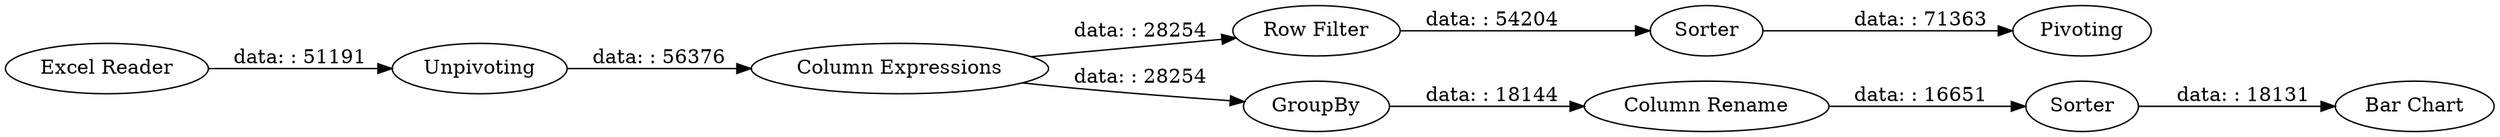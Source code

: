 digraph {
	"-1019368990174547481_9" [label=Sorter]
	"-1019368990174547481_11" [label="Column Rename"]
	"-1019368990174547481_6" [label=Pivoting]
	"-1019368990174547481_2" [label=Unpivoting]
	"-1019368990174547481_3" [label="Column Expressions"]
	"-1019368990174547481_5" [label="Row Filter"]
	"-1019368990174547481_1" [label="Excel Reader"]
	"-1019368990174547481_7" [label=Sorter]
	"-1019368990174547481_10" [label="Bar Chart"]
	"-1019368990174547481_8" [label=GroupBy]
	"-1019368990174547481_8" -> "-1019368990174547481_11" [label="data: : 18144"]
	"-1019368990174547481_1" -> "-1019368990174547481_2" [label="data: : 51191"]
	"-1019368990174547481_5" -> "-1019368990174547481_7" [label="data: : 54204"]
	"-1019368990174547481_11" -> "-1019368990174547481_9" [label="data: : 16651"]
	"-1019368990174547481_9" -> "-1019368990174547481_10" [label="data: : 18131"]
	"-1019368990174547481_2" -> "-1019368990174547481_3" [label="data: : 56376"]
	"-1019368990174547481_7" -> "-1019368990174547481_6" [label="data: : 71363"]
	"-1019368990174547481_3" -> "-1019368990174547481_8" [label="data: : 28254"]
	"-1019368990174547481_3" -> "-1019368990174547481_5" [label="data: : 28254"]
	rankdir=LR
}
